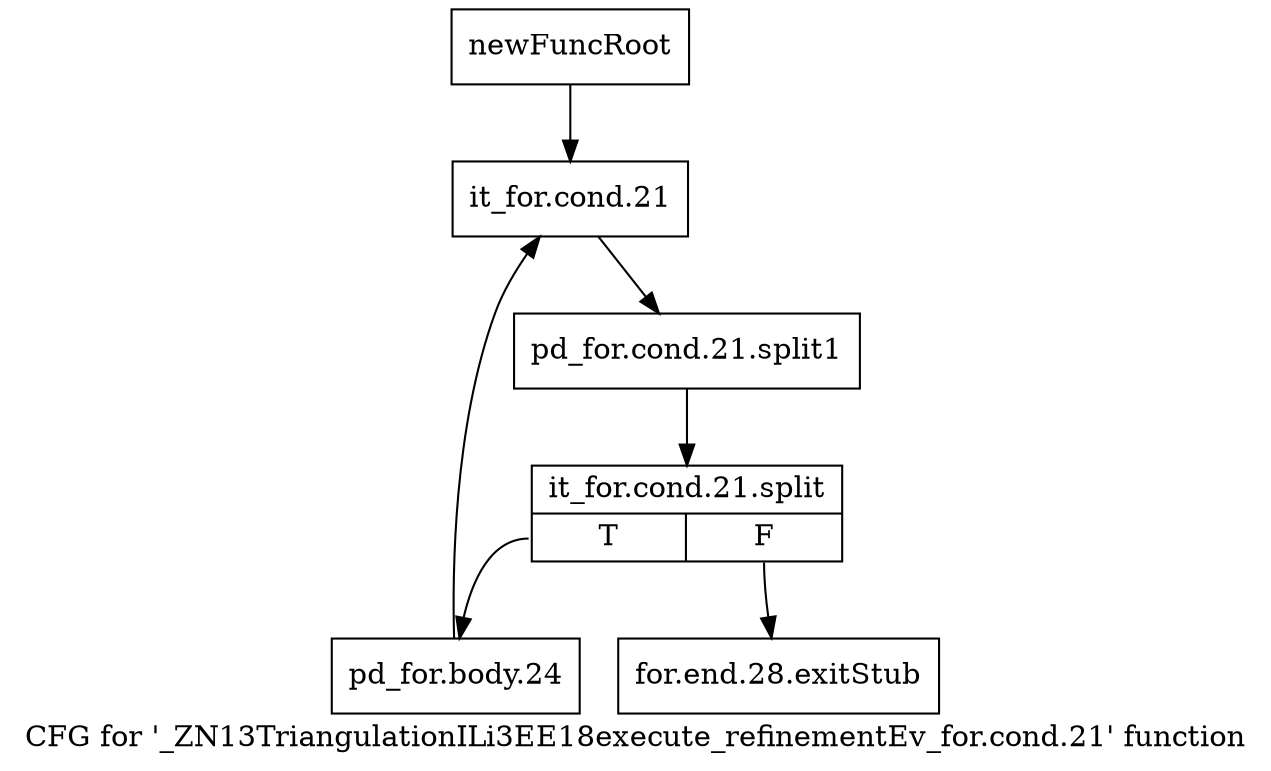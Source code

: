 digraph "CFG for '_ZN13TriangulationILi3EE18execute_refinementEv_for.cond.21' function" {
	label="CFG for '_ZN13TriangulationILi3EE18execute_refinementEv_for.cond.21' function";

	Node0x9863140 [shape=record,label="{newFuncRoot}"];
	Node0x9863140 -> Node0x9857f10;
	Node0x9857ec0 [shape=record,label="{for.end.28.exitStub}"];
	Node0x9857f10 [shape=record,label="{it_for.cond.21}"];
	Node0x9857f10 -> Node0xbabf5e0;
	Node0xbabf5e0 [shape=record,label="{pd_for.cond.21.split1}"];
	Node0xbabf5e0 -> Node0xbaa3330;
	Node0xbaa3330 [shape=record,label="{it_for.cond.21.split|{<s0>T|<s1>F}}"];
	Node0xbaa3330:s0 -> Node0x9857f60;
	Node0xbaa3330:s1 -> Node0x9857ec0;
	Node0x9857f60 [shape=record,label="{pd_for.body.24}"];
	Node0x9857f60 -> Node0x9857f10;
}

